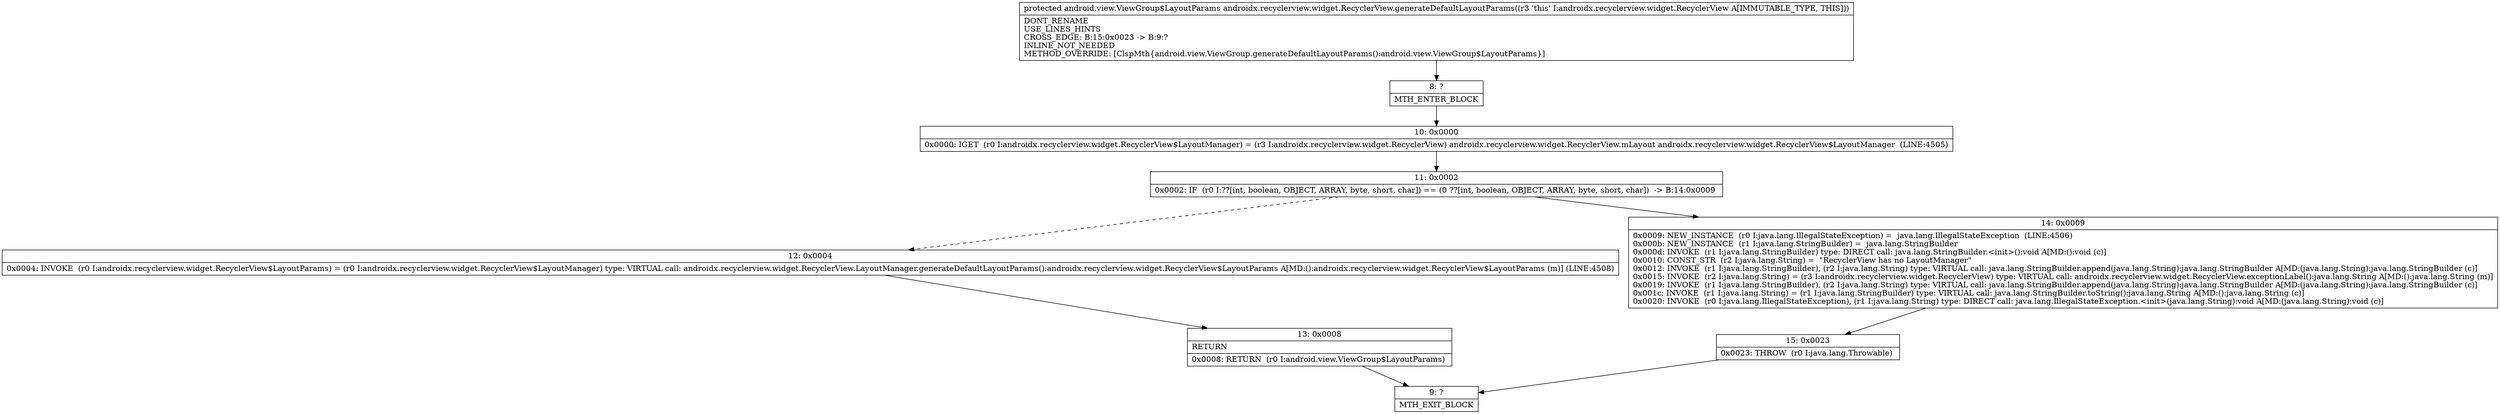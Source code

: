 digraph "CFG forandroidx.recyclerview.widget.RecyclerView.generateDefaultLayoutParams()Landroid\/view\/ViewGroup$LayoutParams;" {
Node_8 [shape=record,label="{8\:\ ?|MTH_ENTER_BLOCK\l}"];
Node_10 [shape=record,label="{10\:\ 0x0000|0x0000: IGET  (r0 I:androidx.recyclerview.widget.RecyclerView$LayoutManager) = (r3 I:androidx.recyclerview.widget.RecyclerView) androidx.recyclerview.widget.RecyclerView.mLayout androidx.recyclerview.widget.RecyclerView$LayoutManager  (LINE:4505)\l}"];
Node_11 [shape=record,label="{11\:\ 0x0002|0x0002: IF  (r0 I:??[int, boolean, OBJECT, ARRAY, byte, short, char]) == (0 ??[int, boolean, OBJECT, ARRAY, byte, short, char])  \-\> B:14:0x0009 \l}"];
Node_12 [shape=record,label="{12\:\ 0x0004|0x0004: INVOKE  (r0 I:androidx.recyclerview.widget.RecyclerView$LayoutParams) = (r0 I:androidx.recyclerview.widget.RecyclerView$LayoutManager) type: VIRTUAL call: androidx.recyclerview.widget.RecyclerView.LayoutManager.generateDefaultLayoutParams():androidx.recyclerview.widget.RecyclerView$LayoutParams A[MD:():androidx.recyclerview.widget.RecyclerView$LayoutParams (m)] (LINE:4508)\l}"];
Node_13 [shape=record,label="{13\:\ 0x0008|RETURN\l|0x0008: RETURN  (r0 I:android.view.ViewGroup$LayoutParams) \l}"];
Node_9 [shape=record,label="{9\:\ ?|MTH_EXIT_BLOCK\l}"];
Node_14 [shape=record,label="{14\:\ 0x0009|0x0009: NEW_INSTANCE  (r0 I:java.lang.IllegalStateException) =  java.lang.IllegalStateException  (LINE:4506)\l0x000b: NEW_INSTANCE  (r1 I:java.lang.StringBuilder) =  java.lang.StringBuilder \l0x000d: INVOKE  (r1 I:java.lang.StringBuilder) type: DIRECT call: java.lang.StringBuilder.\<init\>():void A[MD:():void (c)]\l0x0010: CONST_STR  (r2 I:java.lang.String) =  \"RecyclerView has no LayoutManager\" \l0x0012: INVOKE  (r1 I:java.lang.StringBuilder), (r2 I:java.lang.String) type: VIRTUAL call: java.lang.StringBuilder.append(java.lang.String):java.lang.StringBuilder A[MD:(java.lang.String):java.lang.StringBuilder (c)]\l0x0015: INVOKE  (r2 I:java.lang.String) = (r3 I:androidx.recyclerview.widget.RecyclerView) type: VIRTUAL call: androidx.recyclerview.widget.RecyclerView.exceptionLabel():java.lang.String A[MD:():java.lang.String (m)]\l0x0019: INVOKE  (r1 I:java.lang.StringBuilder), (r2 I:java.lang.String) type: VIRTUAL call: java.lang.StringBuilder.append(java.lang.String):java.lang.StringBuilder A[MD:(java.lang.String):java.lang.StringBuilder (c)]\l0x001c: INVOKE  (r1 I:java.lang.String) = (r1 I:java.lang.StringBuilder) type: VIRTUAL call: java.lang.StringBuilder.toString():java.lang.String A[MD:():java.lang.String (c)]\l0x0020: INVOKE  (r0 I:java.lang.IllegalStateException), (r1 I:java.lang.String) type: DIRECT call: java.lang.IllegalStateException.\<init\>(java.lang.String):void A[MD:(java.lang.String):void (c)]\l}"];
Node_15 [shape=record,label="{15\:\ 0x0023|0x0023: THROW  (r0 I:java.lang.Throwable) \l}"];
MethodNode[shape=record,label="{protected android.view.ViewGroup$LayoutParams androidx.recyclerview.widget.RecyclerView.generateDefaultLayoutParams((r3 'this' I:androidx.recyclerview.widget.RecyclerView A[IMMUTABLE_TYPE, THIS]))  | DONT_RENAME\lUSE_LINES_HINTS\lCROSS_EDGE: B:15:0x0023 \-\> B:9:?\lINLINE_NOT_NEEDED\lMETHOD_OVERRIDE: [ClspMth\{android.view.ViewGroup.generateDefaultLayoutParams():android.view.ViewGroup$LayoutParams\}]\l}"];
MethodNode -> Node_8;Node_8 -> Node_10;
Node_10 -> Node_11;
Node_11 -> Node_12[style=dashed];
Node_11 -> Node_14;
Node_12 -> Node_13;
Node_13 -> Node_9;
Node_14 -> Node_15;
Node_15 -> Node_9;
}

